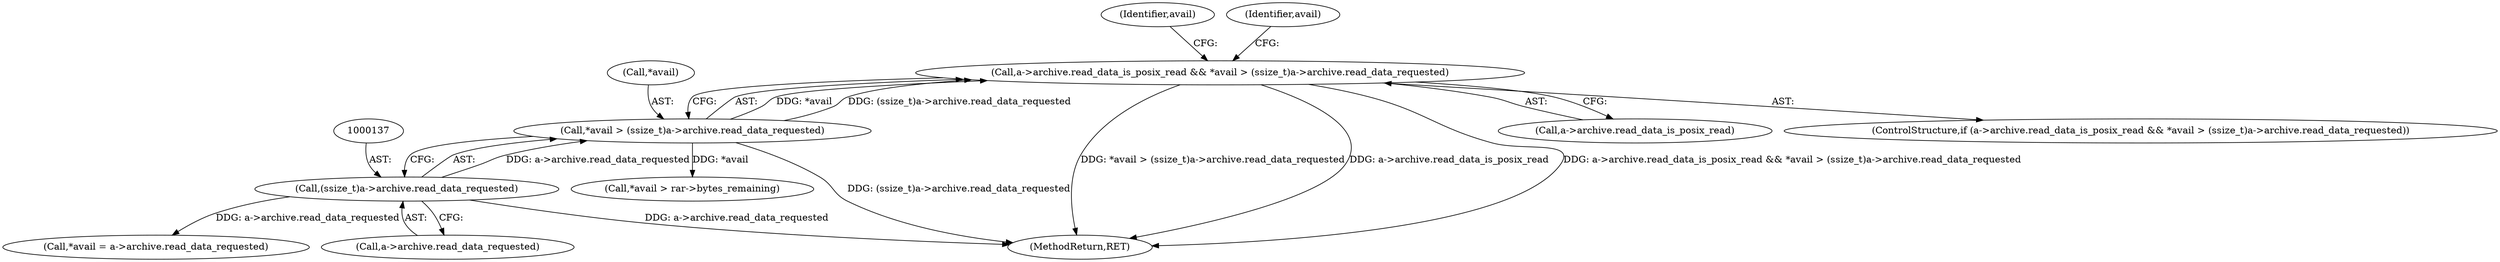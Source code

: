 digraph "0_libarchive_bfcfe6f04ed20db2504db8a254d1f40a1d84eb28@API" {
"1000127" [label="(Call,a->archive.read_data_is_posix_read && *avail > (ssize_t)a->archive.read_data_requested)"];
"1000133" [label="(Call,*avail > (ssize_t)a->archive.read_data_requested)"];
"1000136" [label="(Call,(ssize_t)a->archive.read_data_requested)"];
"1000133" [label="(Call,*avail > (ssize_t)a->archive.read_data_requested)"];
"1000145" [label="(Identifier,avail)"];
"1000134" [label="(Call,*avail)"];
"1000152" [label="(Call,*avail > rar->bytes_remaining)"];
"1000136" [label="(Call,(ssize_t)a->archive.read_data_requested)"];
"1000126" [label="(ControlStructure,if (a->archive.read_data_is_posix_read && *avail > (ssize_t)a->archive.read_data_requested))"];
"1000143" [label="(Call,*avail = a->archive.read_data_requested)"];
"1000138" [label="(Call,a->archive.read_data_requested)"];
"1000127" [label="(Call,a->archive.read_data_is_posix_read && *avail > (ssize_t)a->archive.read_data_requested)"];
"1000239" [label="(MethodReturn,RET)"];
"1000154" [label="(Identifier,avail)"];
"1000128" [label="(Call,a->archive.read_data_is_posix_read)"];
"1000127" -> "1000126"  [label="AST: "];
"1000127" -> "1000128"  [label="CFG: "];
"1000127" -> "1000133"  [label="CFG: "];
"1000128" -> "1000127"  [label="AST: "];
"1000133" -> "1000127"  [label="AST: "];
"1000145" -> "1000127"  [label="CFG: "];
"1000154" -> "1000127"  [label="CFG: "];
"1000127" -> "1000239"  [label="DDG: a->archive.read_data_is_posix_read && *avail > (ssize_t)a->archive.read_data_requested"];
"1000127" -> "1000239"  [label="DDG: *avail > (ssize_t)a->archive.read_data_requested"];
"1000127" -> "1000239"  [label="DDG: a->archive.read_data_is_posix_read"];
"1000133" -> "1000127"  [label="DDG: *avail"];
"1000133" -> "1000127"  [label="DDG: (ssize_t)a->archive.read_data_requested"];
"1000133" -> "1000136"  [label="CFG: "];
"1000134" -> "1000133"  [label="AST: "];
"1000136" -> "1000133"  [label="AST: "];
"1000133" -> "1000239"  [label="DDG: (ssize_t)a->archive.read_data_requested"];
"1000136" -> "1000133"  [label="DDG: a->archive.read_data_requested"];
"1000133" -> "1000152"  [label="DDG: *avail"];
"1000136" -> "1000138"  [label="CFG: "];
"1000137" -> "1000136"  [label="AST: "];
"1000138" -> "1000136"  [label="AST: "];
"1000136" -> "1000239"  [label="DDG: a->archive.read_data_requested"];
"1000136" -> "1000143"  [label="DDG: a->archive.read_data_requested"];
}
